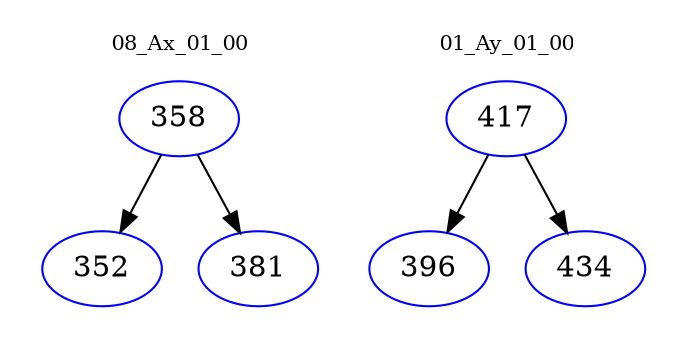 digraph{
subgraph cluster_0 {
color = white
label = "08_Ax_01_00";
fontsize=10;
T0_358 [label="358", color="blue"]
T0_358 -> T0_352 [color="black"]
T0_352 [label="352", color="blue"]
T0_358 -> T0_381 [color="black"]
T0_381 [label="381", color="blue"]
}
subgraph cluster_1 {
color = white
label = "01_Ay_01_00";
fontsize=10;
T1_417 [label="417", color="blue"]
T1_417 -> T1_396 [color="black"]
T1_396 [label="396", color="blue"]
T1_417 -> T1_434 [color="black"]
T1_434 [label="434", color="blue"]
}
}
